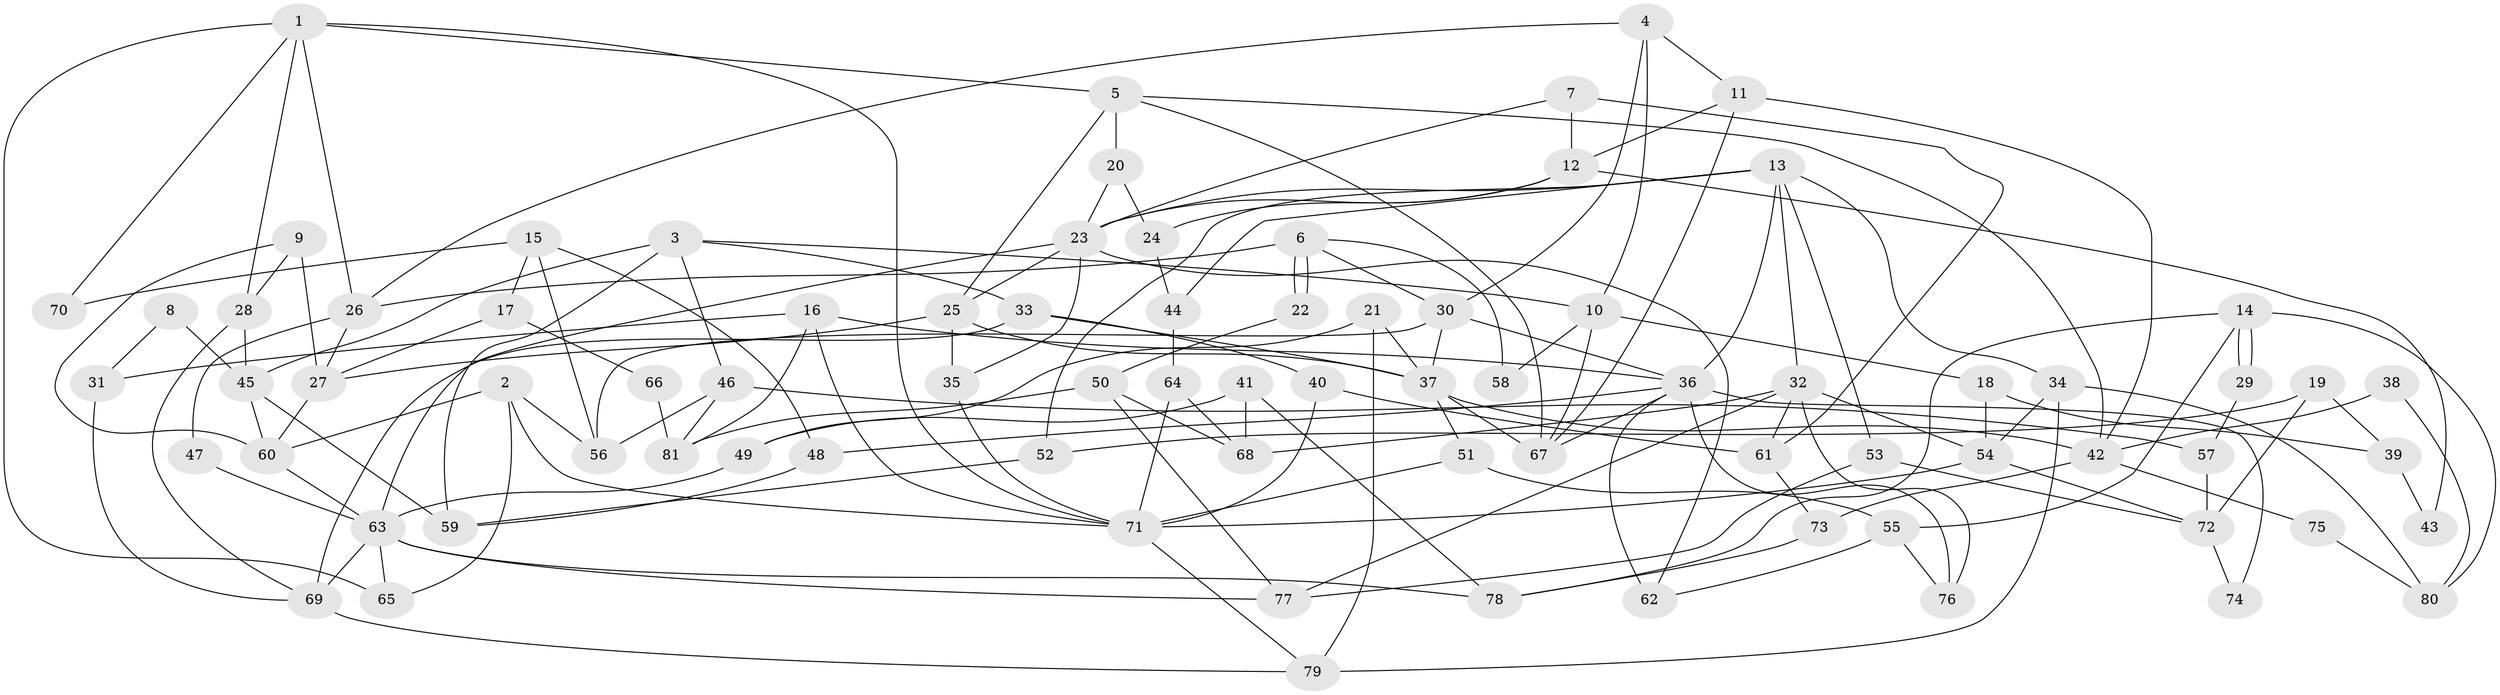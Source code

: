 // Generated by graph-tools (version 1.1) at 2025/36/03/09/25 02:36:18]
// undirected, 81 vertices, 162 edges
graph export_dot {
graph [start="1"]
  node [color=gray90,style=filled];
  1;
  2;
  3;
  4;
  5;
  6;
  7;
  8;
  9;
  10;
  11;
  12;
  13;
  14;
  15;
  16;
  17;
  18;
  19;
  20;
  21;
  22;
  23;
  24;
  25;
  26;
  27;
  28;
  29;
  30;
  31;
  32;
  33;
  34;
  35;
  36;
  37;
  38;
  39;
  40;
  41;
  42;
  43;
  44;
  45;
  46;
  47;
  48;
  49;
  50;
  51;
  52;
  53;
  54;
  55;
  56;
  57;
  58;
  59;
  60;
  61;
  62;
  63;
  64;
  65;
  66;
  67;
  68;
  69;
  70;
  71;
  72;
  73;
  74;
  75;
  76;
  77;
  78;
  79;
  80;
  81;
  1 -- 65;
  1 -- 26;
  1 -- 5;
  1 -- 28;
  1 -- 70;
  1 -- 71;
  2 -- 56;
  2 -- 71;
  2 -- 60;
  2 -- 65;
  3 -- 10;
  3 -- 45;
  3 -- 33;
  3 -- 46;
  3 -- 59;
  4 -- 26;
  4 -- 30;
  4 -- 10;
  4 -- 11;
  5 -- 42;
  5 -- 20;
  5 -- 25;
  5 -- 67;
  6 -- 22;
  6 -- 22;
  6 -- 30;
  6 -- 26;
  6 -- 58;
  7 -- 61;
  7 -- 23;
  7 -- 12;
  8 -- 45;
  8 -- 31;
  9 -- 27;
  9 -- 60;
  9 -- 28;
  10 -- 67;
  10 -- 18;
  10 -- 58;
  11 -- 12;
  11 -- 42;
  11 -- 67;
  12 -- 23;
  12 -- 24;
  12 -- 43;
  13 -- 34;
  13 -- 23;
  13 -- 32;
  13 -- 36;
  13 -- 44;
  13 -- 52;
  13 -- 53;
  14 -- 78;
  14 -- 29;
  14 -- 29;
  14 -- 55;
  14 -- 80;
  15 -- 48;
  15 -- 56;
  15 -- 17;
  15 -- 70;
  16 -- 36;
  16 -- 71;
  16 -- 31;
  16 -- 81;
  17 -- 27;
  17 -- 66;
  18 -- 54;
  18 -- 39;
  19 -- 52;
  19 -- 72;
  19 -- 39;
  20 -- 23;
  20 -- 24;
  21 -- 37;
  21 -- 79;
  21 -- 49;
  22 -- 50;
  23 -- 25;
  23 -- 63;
  23 -- 35;
  23 -- 62;
  24 -- 44;
  25 -- 35;
  25 -- 27;
  25 -- 37;
  26 -- 27;
  26 -- 47;
  27 -- 60;
  28 -- 45;
  28 -- 69;
  29 -- 57;
  30 -- 36;
  30 -- 37;
  30 -- 56;
  31 -- 69;
  32 -- 76;
  32 -- 54;
  32 -- 61;
  32 -- 68;
  32 -- 77;
  33 -- 37;
  33 -- 40;
  33 -- 69;
  34 -- 54;
  34 -- 79;
  34 -- 80;
  35 -- 71;
  36 -- 67;
  36 -- 48;
  36 -- 62;
  36 -- 74;
  36 -- 76;
  37 -- 67;
  37 -- 42;
  37 -- 51;
  38 -- 80;
  38 -- 42;
  39 -- 43;
  40 -- 71;
  40 -- 61;
  41 -- 49;
  41 -- 68;
  41 -- 78;
  42 -- 73;
  42 -- 75;
  44 -- 64;
  45 -- 60;
  45 -- 59;
  46 -- 81;
  46 -- 56;
  46 -- 57;
  47 -- 63;
  48 -- 59;
  49 -- 63;
  50 -- 77;
  50 -- 68;
  50 -- 81;
  51 -- 55;
  51 -- 71;
  52 -- 59;
  53 -- 77;
  53 -- 72;
  54 -- 71;
  54 -- 72;
  55 -- 62;
  55 -- 76;
  57 -- 72;
  60 -- 63;
  61 -- 73;
  63 -- 78;
  63 -- 69;
  63 -- 65;
  63 -- 77;
  64 -- 71;
  64 -- 68;
  66 -- 81;
  69 -- 79;
  71 -- 79;
  72 -- 74;
  73 -- 78;
  75 -- 80;
}
